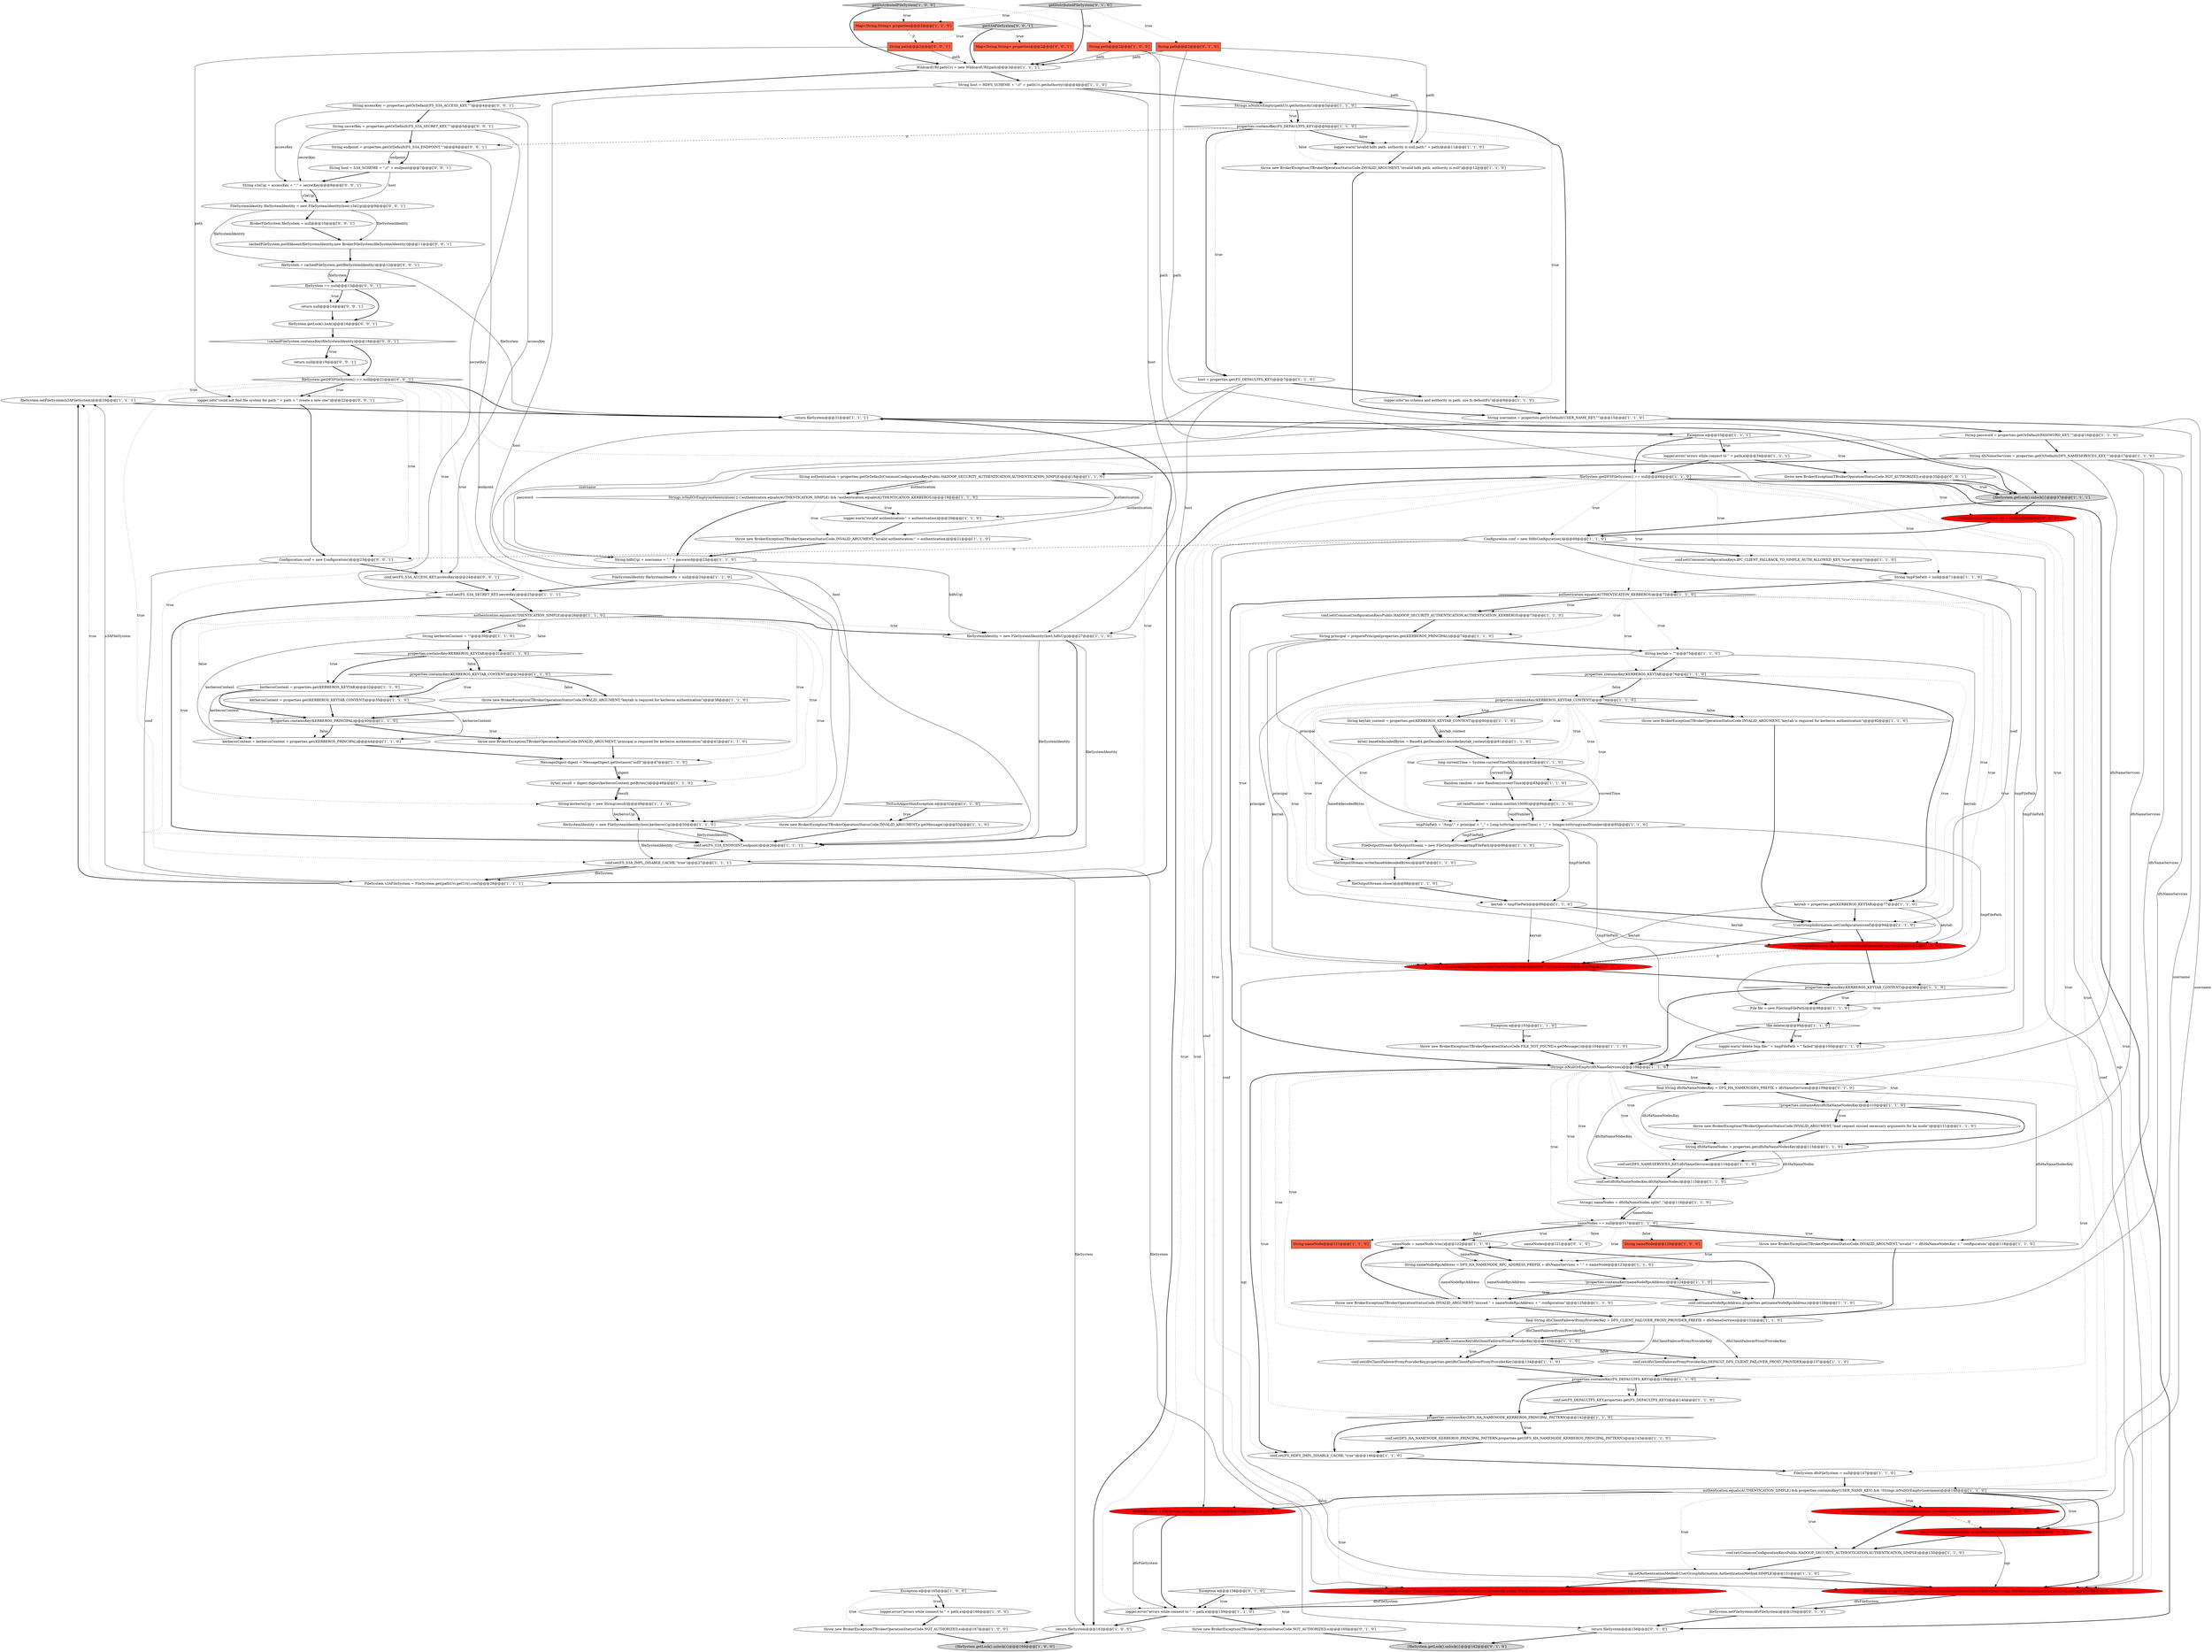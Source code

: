 digraph {
128 [style = filled, label = "String endpoint = properties.getOrDefault(FS_S3A_ENDPOINT,\"\")@@@6@@@['0', '0', '1']", fillcolor = white, shape = ellipse image = "AAA0AAABBB3BBB"];
2 [style = filled, label = "properties.containsKey(DFS_HA_NAMENODE_KERBEROS_PRINCIPAL_PATTERN)@@@142@@@['1', '1', '0']", fillcolor = white, shape = diamond image = "AAA0AAABBB1BBB"];
42 [style = filled, label = "getDistributedFileSystem['1', '0', '0']", fillcolor = lightgray, shape = diamond image = "AAA0AAABBB1BBB"];
88 [style = filled, label = "conf.set(dfsClientFailoverProxyProviderKey,properties.get(dfsClientFailoverProxyProviderKey))@@@134@@@['1', '1', '0']", fillcolor = white, shape = ellipse image = "AAA0AAABBB1BBB"];
14 [style = filled, label = "conf.set(dfsHaNameNodesKey,dfsHaNameNodes)@@@115@@@['1', '1', '0']", fillcolor = white, shape = ellipse image = "AAA0AAABBB1BBB"];
102 [style = filled, label = "fileSystem.setFileSystem(s3AFileSystem)@@@29@@@['1', '1', '1']", fillcolor = white, shape = ellipse image = "AAA0AAABBB1BBB"];
144 [style = filled, label = "String host = S3A_SCHEME + \"://\" + endpoint@@@7@@@['0', '0', '1']", fillcolor = white, shape = ellipse image = "AAA0AAABBB3BBB"];
60 [style = filled, label = "throw new BrokerException(TBrokerOperationStatusCode.INVALID_ARGUMENT,\"invalid authentication:\" + authentication)@@@21@@@['1', '1', '0']", fillcolor = white, shape = ellipse image = "AAA0AAABBB1BBB"];
47 [style = filled, label = "logger.error(\"errors while connect to \" + path,e)@@@159@@@['1', '1', '0']", fillcolor = white, shape = ellipse image = "AAA0AAABBB1BBB"];
75 [style = filled, label = "FileOutputStream fileOutputStream = new FileOutputStream(tmpFilePath)@@@86@@@['1', '1', '0']", fillcolor = white, shape = ellipse image = "AAA0AAABBB1BBB"];
73 [style = filled, label = "logger.warn(\"invalid hdfs path. authority is null,path:\" + path)@@@11@@@['1', '1', '0']", fillcolor = white, shape = ellipse image = "AAA0AAABBB1BBB"];
109 [style = filled, label = "FileSystemIdentity fileSystemIdentity = null@@@24@@@['1', '1', '0']", fillcolor = white, shape = ellipse image = "AAA0AAABBB1BBB"];
100 [style = filled, label = "UserGroupInformation ugi = UserGroupInformation.createRemoteUser(username)@@@148@@@['1', '0', '0']", fillcolor = red, shape = ellipse image = "AAA1AAABBB1BBB"];
134 [style = filled, label = "Map<String,String> properties@@@2@@@['0', '0', '1']", fillcolor = tomato, shape = box image = "AAA0AAABBB3BBB"];
71 [style = filled, label = "ugi.setAuthenticationMethod(UserGroupInformation.AuthenticationMethod.SIMPLE)@@@151@@@['1', '1', '0']", fillcolor = white, shape = ellipse image = "AAA0AAABBB1BBB"];
1 [style = filled, label = "conf.set(CommonConfigurationKeysPublic.HADOOP_SECURITY_AUTHENTICATION,AUTHENTICATION_SIMPLE)@@@150@@@['1', '1', '0']", fillcolor = white, shape = ellipse image = "AAA0AAABBB1BBB"];
16 [style = filled, label = "{fileSystem.getLock().unlock()}@@@37@@@['1', '1', '1']", fillcolor = lightgray, shape = ellipse image = "AAA0AAABBB1BBB"];
93 [style = filled, label = "String dfsHaNameNodes = properties.get(dfsHaNameNodesKey)@@@113@@@['1', '1', '0']", fillcolor = white, shape = ellipse image = "AAA0AAABBB1BBB"];
40 [style = filled, label = "nameNodes == null@@@117@@@['1', '1', '0']", fillcolor = white, shape = diamond image = "AAA0AAABBB1BBB"];
35 [style = filled, label = "conf.set(CommonConfigurationKeys.IPC_CLIENT_FALLBACK_TO_SIMPLE_AUTH_ALLOWED_KEY,\"true\")@@@70@@@['1', '1', '0']", fillcolor = white, shape = ellipse image = "AAA0AAABBB1BBB"];
140 [style = filled, label = "conf.set(FS_S3A_ACCESS_KEY,accessKey)@@@24@@@['0', '0', '1']", fillcolor = white, shape = ellipse image = "AAA0AAABBB3BBB"];
145 [style = filled, label = "FileSystemIdentity fileSystemIdentity = new FileSystemIdentity(host,s3aUgi)@@@9@@@['0', '0', '1']", fillcolor = white, shape = ellipse image = "AAA0AAABBB3BBB"];
122 [style = filled, label = "Exception e@@@158@@@['0', '1', '0']", fillcolor = white, shape = diamond image = "AAA0AAABBB2BBB"];
22 [style = filled, label = "kerberosContent = kerberosContent + properties.get(KERBEROS_PRINCIPAL)@@@44@@@['1', '1', '0']", fillcolor = white, shape = ellipse image = "AAA0AAABBB1BBB"];
105 [style = filled, label = "dfsFileSystem = ugi.doAs(new PrivilegedExceptionAction<FileSystem>(){@Override public FileSystem run(){return FileSystem.get(pathUri.getUri(),conf)}})@@@151@@@['1', '0', '0']", fillcolor = red, shape = ellipse image = "AAA1AAABBB1BBB"];
28 [style = filled, label = "conf.set(nameNodeRpcAddress,properties.get(nameNodeRpcAddress))@@@128@@@['1', '1', '0']", fillcolor = white, shape = ellipse image = "AAA0AAABBB1BBB"];
4 [style = filled, label = "keytab = properties.get(KERBEROS_KEYTAB)@@@77@@@['1', '1', '0']", fillcolor = white, shape = ellipse image = "AAA0AAABBB1BBB"];
120 [style = filled, label = "fileSystem.setFileSystem(dfsFileSystem)@@@154@@@['0', '1', '0']", fillcolor = white, shape = ellipse image = "AAA0AAABBB2BBB"];
94 [style = filled, label = "String dfsNameServices = properties.getOrDefault(DFS_NAMESERVICES_KEY,\"\")@@@17@@@['1', '1', '0']", fillcolor = white, shape = ellipse image = "AAA0AAABBB1BBB"];
66 [style = filled, label = "properties.containsKey(KERBEROS_KEYTAB_CONTENT)@@@96@@@['1', '1', '0']", fillcolor = white, shape = diamond image = "AAA0AAABBB1BBB"];
110 [style = filled, label = "byte(( base64decodedBytes = Base64.getDecoder().decode(keytab_content)@@@81@@@['1', '1', '0']", fillcolor = white, shape = ellipse image = "AAA0AAABBB1BBB"];
138 [style = filled, label = "return null@@@19@@@['0', '0', '1']", fillcolor = white, shape = ellipse image = "AAA0AAABBB3BBB"];
26 [style = filled, label = "nameNode = nameNode.trim()@@@122@@@['1', '1', '0']", fillcolor = white, shape = ellipse image = "AAA0AAABBB1BBB"];
27 [style = filled, label = "fileSystem.getDFSFileSystem() == null@@@66@@@['1', '1', '0']", fillcolor = white, shape = diamond image = "AAA0AAABBB1BBB"];
41 [style = filled, label = "MessageDigest digest = MessageDigest.getInstance(\"md5\")@@@47@@@['1', '1', '0']", fillcolor = white, shape = ellipse image = "AAA0AAABBB1BBB"];
55 [style = filled, label = "String hdfsUgi = username + \",\" + password@@@23@@@['1', '1', '0']", fillcolor = white, shape = ellipse image = "AAA0AAABBB1BBB"];
21 [style = filled, label = "String password = properties.getOrDefault(PASSWORD_KEY,\"\")@@@16@@@['1', '1', '0']", fillcolor = white, shape = ellipse image = "AAA0AAABBB1BBB"];
113 [style = filled, label = "String host = HDFS_SCHEME + \"://\" + pathUri.getAuthority()@@@4@@@['1', '1', '0']", fillcolor = white, shape = ellipse image = "AAA0AAABBB1BBB"];
106 [style = filled, label = "authentication.equals(AUTHENTICATION_SIMPLE) && properties.containsKey(USER_NAME_KEY) && !Strings.isNullOrEmpty(username)@@@148@@@['1', '1', '0']", fillcolor = white, shape = diamond image = "AAA0AAABBB1BBB"];
135 [style = filled, label = "String accessKey = properties.getOrDefault(FS_S3A_ACCESS_KEY,\"\")@@@4@@@['0', '0', '1']", fillcolor = white, shape = ellipse image = "AAA0AAABBB3BBB"];
53 [style = filled, label = "!file.delete()@@@99@@@['1', '1', '0']", fillcolor = white, shape = diamond image = "AAA0AAABBB1BBB"];
44 [style = filled, label = "String tmpFilePath = null@@@71@@@['1', '1', '0']", fillcolor = white, shape = ellipse image = "AAA0AAABBB1BBB"];
39 [style = filled, label = "properties.containsKey(FS_DEFAULTFS_KEY)@@@139@@@['1', '1', '0']", fillcolor = white, shape = diamond image = "AAA0AAABBB1BBB"];
101 [style = filled, label = "Random random = new Random(currentTime)@@@83@@@['1', '1', '0']", fillcolor = white, shape = ellipse image = "AAA0AAABBB1BBB"];
8 [style = filled, label = "NoSuchAlgorithmException e@@@52@@@['1', '1', '0']", fillcolor = white, shape = diamond image = "AAA0AAABBB1BBB"];
97 [style = filled, label = "String path@@@2@@@['1', '0', '0']", fillcolor = tomato, shape = box image = "AAA0AAABBB1BBB"];
51 [style = filled, label = "host = properties.get(FS_DEFAULTFS_KEY)@@@7@@@['1', '1', '0']", fillcolor = white, shape = ellipse image = "AAA0AAABBB1BBB"];
107 [style = filled, label = "File file = new File(tmpFilePath)@@@98@@@['1', '1', '0']", fillcolor = white, shape = ellipse image = "AAA0AAABBB1BBB"];
82 [style = filled, label = "String(( nameNodes = dfsHaNameNodes.split(\",\")@@@116@@@['1', '1', '0']", fillcolor = white, shape = ellipse image = "AAA0AAABBB1BBB"];
63 [style = filled, label = "FileSystem dfsFileSystem = null@@@147@@@['1', '1', '0']", fillcolor = white, shape = ellipse image = "AAA0AAABBB1BBB"];
141 [style = filled, label = "String path@@@2@@@['0', '0', '1']", fillcolor = tomato, shape = box image = "AAA0AAABBB3BBB"];
139 [style = filled, label = "logger.info(\"could not find file system for path \" + path + \" create a new one\")@@@22@@@['0', '0', '1']", fillcolor = white, shape = ellipse image = "AAA0AAABBB3BBB"];
30 [style = filled, label = "Exception e@@@33@@@['1', '1', '1']", fillcolor = white, shape = diamond image = "AAA0AAABBB1BBB"];
32 [style = filled, label = "String keytab_content = properties.get(KERBEROS_KEYTAB_CONTENT)@@@80@@@['1', '1', '0']", fillcolor = white, shape = ellipse image = "AAA0AAABBB1BBB"];
56 [style = filled, label = "tmpFilePath = \"/tmp/.\" + principal + \"_\" + Long.toString(currentTime) + \"_\" + Integer.toString(randNumber)@@@85@@@['1', '1', '0']", fillcolor = white, shape = ellipse image = "AAA0AAABBB1BBB"];
62 [style = filled, label = "byte(( result = digest.digest(kerberosContent.getBytes())@@@48@@@['1', '1', '0']", fillcolor = white, shape = ellipse image = "AAA0AAABBB1BBB"];
52 [style = filled, label = "throw new BrokerException(TBrokerOperationStatusCode.INVALID_ARGUMENT,\"invalid \" + dfsHaNameNodesKey + \" configuration\")@@@118@@@['1', '1', '0']", fillcolor = white, shape = ellipse image = "AAA0AAABBB1BBB"];
142 [style = filled, label = "throw new BrokerException(TBrokerOperationStatusCode.NOT_AUTHORIZED,e)@@@35@@@['0', '0', '1']", fillcolor = white, shape = ellipse image = "AAA0AAABBB3BBB"];
7 [style = filled, label = "final String dfsHaNameNodesKey = DFS_HA_NAMENODES_PREFIX + dfsNameServices@@@109@@@['1', '1', '0']", fillcolor = white, shape = ellipse image = "AAA0AAABBB1BBB"];
23 [style = filled, label = "throw new BrokerException(TBrokerOperationStatusCode.INVALID_ARGUMENT,\"keytab is required for kerberos authentication\")@@@38@@@['1', '1', '0']", fillcolor = white, shape = ellipse image = "AAA0AAABBB1BBB"];
6 [style = filled, label = "logger.warn(\"delete tmp file:\" + tmpFilePath + \" failed\")@@@100@@@['1', '1', '0']", fillcolor = white, shape = ellipse image = "AAA0AAABBB1BBB"];
108 [style = filled, label = "kerberosContent = properties.get(KERBEROS_KEYTAB_CONTENT)@@@35@@@['1', '1', '0']", fillcolor = white, shape = ellipse image = "AAA0AAABBB1BBB"];
114 [style = filled, label = "!properties.containsKey(nameNodeRpcAddress)@@@124@@@['1', '1', '0']", fillcolor = white, shape = diamond image = "AAA0AAABBB1BBB"];
143 [style = filled, label = "BrokerFileSystem fileSystem = null@@@10@@@['0', '0', '1']", fillcolor = white, shape = ellipse image = "AAA0AAABBB3BBB"];
43 [style = filled, label = "conf.set(FS_S3A_IMPL_DISABLE_CACHE,\"true\")@@@27@@@['1', '1', '1']", fillcolor = white, shape = ellipse image = "AAA0AAABBB1BBB"];
90 [style = filled, label = "throw new BrokerException(TBrokerOperationStatusCode.FILE_NOT_FOUND,e.getMessage())@@@104@@@['1', '1', '0']", fillcolor = white, shape = ellipse image = "AAA0AAABBB1BBB"];
137 [style = filled, label = "return null@@@14@@@['0', '0', '1']", fillcolor = white, shape = ellipse image = "AAA0AAABBB3BBB"];
5 [style = filled, label = "conf.set(DFS_NAMESERVICES_KEY,dfsNameServices)@@@114@@@['1', '1', '0']", fillcolor = white, shape = ellipse image = "AAA0AAABBB1BBB"];
95 [style = filled, label = "keytab = tmpFilePath@@@89@@@['1', '1', '0']", fillcolor = white, shape = ellipse image = "AAA0AAABBB1BBB"];
132 [style = filled, label = "fileSystem = cachedFileSystem.get(fileSystemIdentity)@@@12@@@['0', '0', '1']", fillcolor = white, shape = ellipse image = "AAA0AAABBB3BBB"];
112 [style = filled, label = "Map<String,String> properties@@@2@@@['1', '1', '0']", fillcolor = tomato, shape = box image = "AAA0AAABBB1BBB"];
86 [style = filled, label = "properties.containsKey(FS_DEFAULTFS_KEY)@@@6@@@['1', '1', '0']", fillcolor = white, shape = diamond image = "AAA0AAABBB1BBB"];
136 [style = filled, label = "String secretKey = properties.getOrDefault(FS_S3A_SECRET_KEY,\"\")@@@5@@@['0', '0', '1']", fillcolor = white, shape = ellipse image = "AAA0AAABBB3BBB"];
34 [style = filled, label = "String keytab = \"\"@@@75@@@['1', '1', '0']", fillcolor = white, shape = ellipse image = "AAA0AAABBB1BBB"];
20 [style = filled, label = "String nameNode@@@120@@@['1', '0', '0']", fillcolor = tomato, shape = box image = "AAA0AAABBB1BBB"];
111 [style = filled, label = "logger.warn(\"invalid authentication:\" + authentication)@@@20@@@['1', '1', '0']", fillcolor = white, shape = ellipse image = "AAA0AAABBB1BBB"];
85 [style = filled, label = "String principal = preparePrincipal(properties.get(KERBEROS_PRINCIPAL))@@@74@@@['1', '1', '0']", fillcolor = white, shape = ellipse image = "AAA0AAABBB1BBB"];
64 [style = filled, label = "properties.containsKey(dfsClientFailoverProxyProviderKey)@@@133@@@['1', '1', '0']", fillcolor = white, shape = diamond image = "AAA0AAABBB1BBB"];
9 [style = filled, label = "Exception e@@@103@@@['1', '1', '0']", fillcolor = white, shape = diamond image = "AAA0AAABBB1BBB"];
70 [style = filled, label = "conf.set(DFS_HA_NAMENODE_KERBEROS_PRINCIPAL_PATTERN,properties.get(DFS_HA_NAMENODE_KERBEROS_PRINCIPAL_PATTERN))@@@143@@@['1', '1', '0']", fillcolor = white, shape = ellipse image = "AAA0AAABBB1BBB"];
49 [style = filled, label = "conf.set(CommonConfigurationKeysPublic.HADOOP_SECURITY_AUTHENTICATION,AUTHENTICATION_KERBEROS)@@@73@@@['1', '1', '0']", fillcolor = white, shape = ellipse image = "AAA0AAABBB1BBB"];
57 [style = filled, label = "long currentTime = System.currentTimeMillis()@@@82@@@['1', '1', '0']", fillcolor = white, shape = ellipse image = "AAA0AAABBB1BBB"];
24 [style = filled, label = "Strings.isNullOrEmpty(authentication) || (!authentication.equals(AUTHENTICATION_SIMPLE) && !authentication.equals(AUTHENTICATION_KERBEROS))@@@19@@@['1', '1', '0']", fillcolor = white, shape = diamond image = "AAA0AAABBB1BBB"];
58 [style = filled, label = "Exception e@@@165@@@['1', '0', '0']", fillcolor = white, shape = diamond image = "AAA0AAABBB1BBB"];
125 [style = filled, label = "UserGroupInformation ugi = null@@@68@@@['0', '1', '0']", fillcolor = red, shape = ellipse image = "AAA1AAABBB2BBB"];
83 [style = filled, label = "throw new BrokerException(TBrokerOperationStatusCode.INVALID_ARGUMENT,\"missed \" + nameNodeRpcAddress + \" configuration\")@@@125@@@['1', '1', '0']", fillcolor = white, shape = ellipse image = "AAA0AAABBB1BBB"];
115 [style = filled, label = "throw new BrokerException(TBrokerOperationStatusCode.NOT_AUTHORIZED,e)@@@160@@@['0', '1', '0']", fillcolor = white, shape = ellipse image = "AAA0AAABBB2BBB"];
84 [style = filled, label = "logger.error(\"errors while connect to \" + path,e)@@@34@@@['1', '1', '1']", fillcolor = white, shape = ellipse image = "AAA0AAABBB1BBB"];
131 [style = filled, label = "Configuration conf = new Configuration()@@@23@@@['0', '0', '1']", fillcolor = white, shape = ellipse image = "AAA0AAABBB3BBB"];
10 [style = filled, label = "String authentication = properties.getOrDefault(CommonConfigurationKeysPublic.HADOOP_SECURITY_AUTHENTICATION,AUTHENTICATION_SIMPLE)@@@18@@@['1', '1', '0']", fillcolor = white, shape = ellipse image = "AAA0AAABBB1BBB"];
129 [style = filled, label = "String s3aUgi = accessKey + \",\" + secretKey@@@8@@@['0', '0', '1']", fillcolor = white, shape = ellipse image = "AAA0AAABBB3BBB"];
148 [style = filled, label = "getS3AFileSystem['0', '0', '1']", fillcolor = lightgray, shape = diamond image = "AAA0AAABBB3BBB"];
54 [style = filled, label = "!properties.containsKey(KERBEROS_PRINCIPAL)@@@40@@@['1', '1', '0']", fillcolor = white, shape = diamond image = "AAA0AAABBB1BBB"];
77 [style = filled, label = "properties.containsKey(KERBEROS_KEYTAB_CONTENT)@@@34@@@['1', '1', '0']", fillcolor = white, shape = diamond image = "AAA0AAABBB1BBB"];
81 [style = filled, label = "FileSystem s3AFileSystem = FileSystem.get(pathUri.getUri(),conf)@@@28@@@['1', '1', '1']", fillcolor = white, shape = ellipse image = "AAA0AAABBB1BBB"];
29 [style = filled, label = "return fileSystem@@@163@@@['1', '0', '0']", fillcolor = white, shape = ellipse image = "AAA0AAABBB1BBB"];
87 [style = filled, label = "throw new BrokerException(TBrokerOperationStatusCode.INVALID_ARGUMENT,e.getMessage())@@@53@@@['1', '1', '0']", fillcolor = white, shape = ellipse image = "AAA0AAABBB1BBB"];
124 [style = filled, label = "getDistributedFileSystem['0', '1', '0']", fillcolor = lightgray, shape = diamond image = "AAA0AAABBB2BBB"];
36 [style = filled, label = "authentication.equals(AUTHENTICATION_SIMPLE)@@@26@@@['1', '1', '0']", fillcolor = white, shape = diamond image = "AAA0AAABBB1BBB"];
133 [style = filled, label = "fileSystem.getLock().lock()@@@16@@@['0', '0', '1']", fillcolor = white, shape = ellipse image = "AAA0AAABBB3BBB"];
72 [style = filled, label = "Configuration conf = new HdfsConfiguration()@@@69@@@['1', '1', '0']", fillcolor = white, shape = ellipse image = "AAA0AAABBB1BBB"];
92 [style = filled, label = "throw new BrokerException(TBrokerOperationStatusCode.INVALID_ARGUMENT,\"keytab is required for kerberos authentication\")@@@92@@@['1', '1', '0']", fillcolor = white, shape = ellipse image = "AAA0AAABBB1BBB"];
91 [style = filled, label = "properties.containsKey(KERBEROS_KEYTAB)@@@31@@@['1', '1', '0']", fillcolor = white, shape = diamond image = "AAA0AAABBB1BBB"];
33 [style = filled, label = "String kerberosUgi = new String(result)@@@49@@@['1', '1', '0']", fillcolor = white, shape = ellipse image = "AAA0AAABBB1BBB"];
74 [style = filled, label = "fileSystemIdentity = new FileSystemIdentity(host,hdfsUgi)@@@27@@@['1', '1', '0']", fillcolor = white, shape = ellipse image = "AAA0AAABBB1BBB"];
61 [style = filled, label = "conf.set(FS_DEFAULTFS_KEY,properties.get(FS_DEFAULTFS_KEY))@@@140@@@['1', '1', '0']", fillcolor = white, shape = ellipse image = "AAA0AAABBB1BBB"];
104 [style = filled, label = "throw new BrokerException(TBrokerOperationStatusCode.INVALID_ARGUMENT,\"load request missed necessary arguments for ha mode\")@@@111@@@['1', '1', '0']", fillcolor = white, shape = ellipse image = "AAA0AAABBB1BBB"];
123 [style = filled, label = "dfsFileSystem = ugi != null? ugi.doAs((PrivilegedExceptionAction<FileSystem>)null): FileSystem.get(pathUri.getUri(),conf)@@@153@@@['0', '1', '0']", fillcolor = red, shape = ellipse image = "AAA1AAABBB2BBB"];
0 [style = filled, label = "UserGroupInformation.setConfiguration(conf)@@@94@@@['1', '1', '0']", fillcolor = white, shape = ellipse image = "AAA0AAABBB1BBB"];
69 [style = filled, label = "!Strings.isNullOrEmpty(dfsNameServices)@@@108@@@['1', '1', '0']", fillcolor = white, shape = diamond image = "AAA0AAABBB1BBB"];
78 [style = filled, label = "throw new BrokerException(TBrokerOperationStatusCode.INVALID_ARGUMENT,\"principal is required for kerberos authentication\")@@@41@@@['1', '1', '0']", fillcolor = white, shape = ellipse image = "AAA0AAABBB1BBB"];
119 [style = filled, label = "return fileSystem@@@156@@@['0', '1', '0']", fillcolor = white, shape = ellipse image = "AAA0AAABBB2BBB"];
76 [style = filled, label = "conf.set(FS_S3A_SECRET_KEY,secretKey)@@@25@@@['1', '1', '1']", fillcolor = white, shape = ellipse image = "AAA0AAABBB1BBB"];
103 [style = filled, label = "{fileSystem.getLock().unlock()}@@@169@@@['1', '0', '0']", fillcolor = lightgray, shape = ellipse image = "AAA0AAABBB1BBB"];
59 [style = filled, label = "conf.set(FS_HDFS_IMPL_DISABLE_CACHE,\"true\")@@@146@@@['1', '1', '0']", fillcolor = white, shape = ellipse image = "AAA0AAABBB1BBB"];
25 [style = filled, label = "properties.containsKey(KERBEROS_KEYTAB_CONTENT)@@@79@@@['1', '1', '0']", fillcolor = white, shape = diamond image = "AAA0AAABBB1BBB"];
147 [style = filled, label = "fileSystem == null@@@13@@@['0', '0', '1']", fillcolor = white, shape = diamond image = "AAA0AAABBB3BBB"];
67 [style = filled, label = "int randNumber = random.nextInt(10000)@@@84@@@['1', '1', '0']", fillcolor = white, shape = ellipse image = "AAA0AAABBB1BBB"];
17 [style = filled, label = "!properties.containsKey(dfsHaNameNodesKey)@@@110@@@['1', '1', '0']", fillcolor = white, shape = diamond image = "AAA0AAABBB1BBB"];
96 [style = filled, label = "String nameNode@@@121@@@['1', '1', '0']", fillcolor = tomato, shape = box image = "AAA0AAABBB1BBB"];
127 [style = filled, label = "!cachedFileSystem.containsKey(fileSystemIdentity)@@@18@@@['0', '0', '1']", fillcolor = white, shape = diamond image = "AAA0AAABBB3BBB"];
126 [style = filled, label = "ugi = UserGroupInformation.createRemoteUser(username)@@@149@@@['0', '1', '0']", fillcolor = red, shape = ellipse image = "AAA1AAABBB2BBB"];
46 [style = filled, label = "String nameNodeRpcAddress = DFS_HA_NAMENODE_RPC_ADDRESS_PREFIX + dfsNameServices + \".\" + nameNode@@@123@@@['1', '1', '0']", fillcolor = white, shape = ellipse image = "AAA0AAABBB1BBB"];
13 [style = filled, label = "String kerberosContent = \"\"@@@30@@@['1', '1', '0']", fillcolor = white, shape = ellipse image = "AAA0AAABBB1BBB"];
130 [style = filled, label = "fileSystem.getDFSFileSystem() == null@@@21@@@['0', '0', '1']", fillcolor = white, shape = diamond image = "AAA0AAABBB3BBB"];
68 [style = filled, label = "conf.set(FS_S3A_ENDPOINT,endpoint)@@@26@@@['1', '1', '1']", fillcolor = white, shape = ellipse image = "AAA0AAABBB1BBB"];
121 [style = filled, label = "String path@@@2@@@['0', '1', '0']", fillcolor = tomato, shape = box image = "AAA0AAABBB2BBB"];
31 [style = filled, label = "throw new BrokerException(TBrokerOperationStatusCode.INVALID_ARGUMENT,\"invalid hdfs path. authority is null\")@@@12@@@['1', '1', '0']", fillcolor = white, shape = ellipse image = "AAA0AAABBB1BBB"];
18 [style = filled, label = "kerberosContent = properties.get(KERBEROS_KEYTAB)@@@32@@@['1', '1', '0']", fillcolor = white, shape = ellipse image = "AAA0AAABBB1BBB"];
48 [style = filled, label = "fileSystemIdentity = new FileSystemIdentity(host,kerberosUgi)@@@50@@@['1', '1', '0']", fillcolor = white, shape = ellipse image = "AAA0AAABBB1BBB"];
12 [style = filled, label = "final String dfsClientFailoverProxyProviderKey = DFS_CLIENT_FAILOVER_PROXY_PROVIDER_PREFIX + dfsNameServices@@@132@@@['1', '1', '0']", fillcolor = white, shape = ellipse image = "AAA0AAABBB1BBB"];
98 [style = filled, label = "throw new BrokerException(TBrokerOperationStatusCode.NOT_AUTHORIZED,e)@@@167@@@['1', '0', '0']", fillcolor = white, shape = ellipse image = "AAA0AAABBB1BBB"];
3 [style = filled, label = "fileOutputStream.write(base64decodedBytes)@@@87@@@['1', '1', '0']", fillcolor = white, shape = ellipse image = "AAA0AAABBB1BBB"];
37 [style = filled, label = "UserGroupInformation.loginUserFromKeytab(principal,keytab)@@@94@@@['1', '0', '0']", fillcolor = red, shape = ellipse image = "AAA1AAABBB1BBB"];
65 [style = filled, label = "dfsFileSystem = FileSystem.get(pathUri.getUri(),conf)@@@159@@@['1', '0', '0']", fillcolor = red, shape = ellipse image = "AAA1AAABBB1BBB"];
118 [style = filled, label = "nameNodes@@@121@@@['0', '1', '0']", fillcolor = white, shape = ellipse image = "AAA0AAABBB2BBB"];
11 [style = filled, label = "return fileSystem@@@31@@@['1', '1', '1']", fillcolor = white, shape = ellipse image = "AAA0AAABBB1BBB"];
116 [style = filled, label = "ugi = UserGroupInformation.loginUserFromKeytabAndReturnUGI(principal,keytab)@@@95@@@['0', '1', '0']", fillcolor = red, shape = ellipse image = "AAA1AAABBB2BBB"];
117 [style = filled, label = "{fileSystem.getLock().unlock()}@@@162@@@['0', '1', '0']", fillcolor = lightgray, shape = ellipse image = "AAA0AAABBB2BBB"];
15 [style = filled, label = "logger.info(\"no schema and authority in path. use fs.defaultFs\")@@@8@@@['1', '1', '0']", fillcolor = white, shape = ellipse image = "AAA0AAABBB1BBB"];
89 [style = filled, label = "WildcardURI pathUri = new WildcardURI(path)@@@3@@@['1', '1', '1']", fillcolor = white, shape = ellipse image = "AAA0AAABBB1BBB"];
146 [style = filled, label = "cachedFileSystem.putIfAbsent(fileSystemIdentity,new BrokerFileSystem(fileSystemIdentity))@@@11@@@['0', '0', '1']", fillcolor = white, shape = ellipse image = "AAA0AAABBB3BBB"];
50 [style = filled, label = "authentication.equals(AUTHENTICATION_KERBEROS)@@@72@@@['1', '1', '0']", fillcolor = white, shape = diamond image = "AAA0AAABBB1BBB"];
99 [style = filled, label = "conf.set(dfsClientFailoverProxyProviderKey,DEFAULT_DFS_CLIENT_FAILOVER_PROXY_PROVIDER)@@@137@@@['1', '1', '0']", fillcolor = white, shape = ellipse image = "AAA0AAABBB1BBB"];
45 [style = filled, label = "Strings.isNullOrEmpty(pathUri.getAuthority())@@@5@@@['1', '1', '0']", fillcolor = white, shape = diamond image = "AAA0AAABBB1BBB"];
80 [style = filled, label = "logger.error(\"errors while connect to \" + path,e)@@@166@@@['1', '0', '0']", fillcolor = white, shape = ellipse image = "AAA0AAABBB1BBB"];
19 [style = filled, label = "fileOutputStream.close()@@@88@@@['1', '1', '0']", fillcolor = white, shape = ellipse image = "AAA0AAABBB1BBB"];
79 [style = filled, label = "String username = properties.getOrDefault(USER_NAME_KEY,\"\")@@@15@@@['1', '1', '0']", fillcolor = white, shape = ellipse image = "AAA0AAABBB1BBB"];
38 [style = filled, label = "properties.containsKey(KERBEROS_KEYTAB)@@@76@@@['1', '1', '0']", fillcolor = white, shape = diamond image = "AAA0AAABBB1BBB"];
100->126 [style = dashed, label="0"];
130->131 [style = dotted, label="true"];
68->43 [style = bold, label=""];
10->24 [style = bold, label=""];
62->33 [style = solid, label="result"];
120->119 [style = bold, label=""];
106->65 [style = dotted, label="false"];
136->76 [style = solid, label="secretKey"];
40->20 [style = dotted, label="false"];
86->51 [style = bold, label=""];
46->83 [style = solid, label="nameNodeRpcAddress"];
123->120 [style = solid, label="dfsFileSystem"];
109->76 [style = bold, label=""];
82->40 [style = solid, label="nameNodes"];
72->65 [style = solid, label="conf"];
116->123 [style = solid, label="ugi"];
136->129 [style = solid, label="secretKey"];
111->60 [style = bold, label=""];
130->139 [style = bold, label=""];
33->48 [style = bold, label=""];
81->102 [style = bold, label=""];
121->89 [style = solid, label="path"];
27->35 [style = dotted, label="true"];
64->88 [style = bold, label=""];
27->72 [style = dotted, label="true"];
79->55 [style = solid, label="username"];
30->84 [style = bold, label=""];
26->46 [style = bold, label=""];
16->125 [style = bold, label=""];
8->87 [style = dotted, label="true"];
107->53 [style = bold, label=""];
40->52 [style = bold, label=""];
25->57 [style = dotted, label="true"];
22->41 [style = bold, label=""];
79->100 [style = solid, label="username"];
69->59 [style = bold, label=""];
147->133 [style = bold, label=""];
74->43 [style = solid, label="fileSystemIdentity"];
69->2 [style = dotted, label="true"];
50->49 [style = bold, label=""];
25->75 [style = dotted, label="true"];
66->69 [style = bold, label=""];
56->6 [style = solid, label="tmpFilePath"];
12->99 [style = solid, label="dfsClientFailoverProxyProviderKey"];
45->86 [style = bold, label=""];
50->116 [style = dotted, label="true"];
114->83 [style = bold, label=""];
145->143 [style = bold, label=""];
59->63 [style = bold, label=""];
50->34 [style = dotted, label="true"];
21->55 [style = solid, label="password"];
56->75 [style = bold, label=""];
61->2 [style = bold, label=""];
48->43 [style = solid, label="fileSystemIdentity"];
91->18 [style = dotted, label="true"];
50->49 [style = dotted, label="true"];
54->22 [style = dotted, label="false"];
7->17 [style = bold, label=""];
141->139 [style = solid, label="path"];
86->73 [style = dotted, label="false"];
63->106 [style = bold, label=""];
81->11 [style = bold, label=""];
65->47 [style = solid, label="dfsFileSystem"];
32->110 [style = bold, label=""];
148->89 [style = bold, label=""];
98->103 [style = bold, label=""];
36->62 [style = dotted, label="true"];
36->13 [style = bold, label=""];
147->137 [style = bold, label=""];
42->112 [style = dotted, label="true"];
17->104 [style = dotted, label="true"];
126->1 [style = bold, label=""];
39->2 [style = bold, label=""];
140->76 [style = bold, label=""];
66->53 [style = dotted, label="true"];
130->140 [style = dotted, label="true"];
97->73 [style = solid, label="path"];
105->47 [style = bold, label=""];
58->80 [style = dotted, label="true"];
26->46 [style = solid, label="nameNode"];
114->83 [style = dotted, label="true"];
43->119 [style = solid, label="fileSystem"];
25->32 [style = bold, label=""];
79->126 [style = solid, label="username"];
24->111 [style = bold, label=""];
72->123 [style = solid, label="conf"];
93->14 [style = solid, label="dfsHaNameNodes"];
32->110 [style = solid, label="keytab_content"];
114->28 [style = bold, label=""];
81->102 [style = dotted, label="true"];
127->130 [style = bold, label=""];
131->81 [style = solid, label="conf"];
77->108 [style = dotted, label="true"];
84->142 [style = bold, label=""];
73->31 [style = bold, label=""];
51->15 [style = bold, label=""];
18->54 [style = bold, label=""];
86->31 [style = dotted, label="false"];
87->68 [style = bold, label=""];
7->14 [style = solid, label="dfsHaNameNodesKey"];
91->77 [style = bold, label=""];
69->40 [style = dotted, label="true"];
77->23 [style = dotted, label="false"];
129->145 [style = solid, label="s3aUgi"];
86->128 [style = dashed, label="0"];
122->47 [style = bold, label=""];
27->47 [style = dotted, label="true"];
119->117 [style = bold, label=""];
76->68 [style = bold, label=""];
110->3 [style = solid, label="base64decodedBytes"];
121->16 [style = solid, label="path"];
43->81 [style = bold, label=""];
130->68 [style = dotted, label="true"];
145->132 [style = solid, label="fileSystemIdentity"];
6->69 [style = bold, label=""];
56->95 [style = solid, label="tmpFilePath"];
135->129 [style = solid, label="accessKey"];
40->46 [style = dotted, label="true"];
78->41 [style = bold, label=""];
36->13 [style = dotted, label="false"];
112->141 [style = dashed, label="0"];
94->10 [style = bold, label=""];
3->19 [style = bold, label=""];
89->113 [style = bold, label=""];
143->146 [style = bold, label=""];
133->127 [style = bold, label=""];
40->26 [style = bold, label=""];
135->140 [style = solid, label="accessKey"];
105->47 [style = solid, label="dfsFileSystem"];
38->25 [style = dotted, label="false"];
27->119 [style = bold, label=""];
40->96 [style = dotted, label="false"];
72->35 [style = bold, label=""];
25->32 [style = dotted, label="true"];
142->16 [style = bold, label=""];
12->88 [style = solid, label="dfsClientFailoverProxyProviderKey"];
50->69 [style = bold, label=""];
35->44 [style = bold, label=""];
130->76 [style = dotted, label="true"];
48->68 [style = solid, label="fileSystemIdentity"];
83->12 [style = bold, label=""];
30->27 [style = bold, label=""];
50->66 [style = dotted, label="true"];
146->132 [style = bold, label=""];
24->60 [style = dotted, label="true"];
115->117 [style = bold, label=""];
27->123 [style = dotted, label="true"];
25->92 [style = bold, label=""];
67->56 [style = bold, label=""];
113->45 [style = bold, label=""];
83->26 [style = bold, label=""];
92->0 [style = bold, label=""];
57->56 [style = solid, label="currentTime"];
95->116 [style = solid, label="keytab"];
38->25 [style = bold, label=""];
125->123 [style = solid, label="ugi"];
108->54 [style = bold, label=""];
66->107 [style = dotted, label="true"];
85->37 [style = solid, label="principal"];
130->139 [style = dotted, label="true"];
113->74 [style = solid, label="host"];
25->101 [style = dotted, label="true"];
104->93 [style = bold, label=""];
58->98 [style = dotted, label="true"];
69->12 [style = dotted, label="true"];
27->63 [style = dotted, label="true"];
114->28 [style = dotted, label="false"];
27->125 [style = dotted, label="true"];
24->111 [style = dotted, label="true"];
123->120 [style = bold, label=""];
127->138 [style = dotted, label="true"];
125->72 [style = bold, label=""];
37->66 [style = bold, label=""];
86->51 [style = dotted, label="true"];
15->79 [style = bold, label=""];
137->133 [style = bold, label=""];
124->89 [style = bold, label=""];
75->3 [style = bold, label=""];
102->11 [style = bold, label=""];
106->100 [style = bold, label=""];
48->68 [style = bold, label=""];
19->95 [style = bold, label=""];
45->79 [style = bold, label=""];
148->141 [style = dotted, label="true"];
41->62 [style = bold, label=""];
42->89 [style = bold, label=""];
36->33 [style = dotted, label="true"];
147->137 [style = dotted, label="true"];
106->123 [style = bold, label=""];
34->37 [style = solid, label="keytab"];
18->22 [style = solid, label="kerberosContent"];
77->23 [style = bold, label=""];
33->48 [style = solid, label="kerberosUgi"];
44->6 [style = solid, label="tmpFilePath"];
64->99 [style = bold, label=""];
34->116 [style = solid, label="keytab"];
46->114 [style = bold, label=""];
25->67 [style = dotted, label="true"];
116->66 [style = bold, label=""];
36->74 [style = bold, label=""];
128->68 [style = solid, label="endpoint"];
25->56 [style = dotted, label="true"];
12->64 [style = bold, label=""];
106->100 [style = dotted, label="true"];
139->131 [style = bold, label=""];
27->69 [style = dotted, label="true"];
53->69 [style = bold, label=""];
65->47 [style = bold, label=""];
69->7 [style = dotted, label="true"];
79->21 [style = bold, label=""];
27->44 [style = dotted, label="true"];
80->98 [style = bold, label=""];
85->34 [style = bold, label=""];
145->146 [style = solid, label="fileSystemIdentity"];
144->129 [style = bold, label=""];
10->60 [style = solid, label="authentication"];
40->118 [style = dotted, label="false"];
47->115 [style = bold, label=""];
91->77 [style = dotted, label="false"];
16->72 [style = bold, label=""];
64->99 [style = dotted, label="false"];
0->116 [style = bold, label=""];
100->1 [style = bold, label=""];
71->123 [style = bold, label=""];
37->116 [style = dashed, label="0"];
54->78 [style = bold, label=""];
17->93 [style = bold, label=""];
144->145 [style = solid, label="host"];
9->90 [style = bold, label=""];
72->131 [style = dashed, label="0"];
11->16 [style = bold, label=""];
89->135 [style = bold, label=""];
67->56 [style = solid, label="randNumber"];
55->74 [style = solid, label="hdfsUgi"];
130->43 [style = dotted, label="true"];
24->55 [style = bold, label=""];
69->7 [style = bold, label=""];
128->144 [style = solid, label="endpoint"];
44->50 [style = bold, label=""];
31->79 [style = bold, label=""];
38->4 [style = dotted, label="true"];
27->16 [style = bold, label=""];
84->27 [style = bold, label=""];
94->7 [style = solid, label="dfsNameServices"];
4->0 [style = bold, label=""];
56->75 [style = solid, label="tmpFilePath"];
56->107 [style = solid, label="tmpFilePath"];
49->85 [style = bold, label=""];
108->22 [style = solid, label="kerberosContent"];
135->136 [style = bold, label=""];
121->73 [style = solid, label="path"];
55->109 [style = bold, label=""];
124->121 [style = dotted, label="true"];
27->29 [style = bold, label=""];
128->144 [style = bold, label=""];
25->92 [style = dotted, label="false"];
12->64 [style = solid, label="dfsClientFailoverProxyProviderKey"];
23->54 [style = bold, label=""];
30->84 [style = dotted, label="true"];
27->106 [style = dotted, label="true"];
122->115 [style = dotted, label="true"];
53->6 [style = dotted, label="true"];
28->12 [style = bold, label=""];
54->22 [style = bold, label=""];
69->93 [style = dotted, label="true"];
69->64 [style = dotted, label="true"];
106->105 [style = dotted, label="true"];
85->116 [style = solid, label="principal"];
74->68 [style = bold, label=""];
132->11 [style = solid, label="fileSystem"];
27->50 [style = dotted, label="true"];
27->59 [style = dotted, label="true"];
124->112 [style = dotted, label="true"];
90->69 [style = bold, label=""];
10->24 [style = solid, label="authentication"];
76->36 [style = bold, label=""];
91->18 [style = bold, label=""];
0->37 [style = bold, label=""];
86->15 [style = dotted, label="true"];
2->70 [style = bold, label=""];
7->52 [style = solid, label="dfsHaNameNodesKey"];
69->82 [style = dotted, label="true"];
1->71 [style = bold, label=""];
5->14 [style = bold, label=""];
41->62 [style = solid, label="digest"];
46->28 [style = solid, label="nameNodeRpcAddress"];
4->116 [style = solid, label="keytab"];
25->95 [style = dotted, label="true"];
72->105 [style = solid, label="conf"];
106->126 [style = bold, label=""];
72->0 [style = solid, label="conf"];
50->38 [style = dotted, label="true"];
69->39 [style = dotted, label="true"];
53->6 [style = bold, label=""];
13->22 [style = solid, label="kerberosContent"];
64->88 [style = dotted, label="true"];
81->102 [style = solid, label="s3AFileSystem"];
43->29 [style = solid, label="fileSystem"];
21->94 [style = bold, label=""];
50->85 [style = dotted, label="true"];
40->114 [style = dotted, label="true"];
95->37 [style = solid, label="keytab"];
86->73 [style = bold, label=""];
66->107 [style = bold, label=""];
39->61 [style = bold, label=""];
38->4 [style = bold, label=""];
113->48 [style = solid, label="host"];
10->111 [style = solid, label="authentication"];
57->101 [style = solid, label="currentTime"];
30->142 [style = dotted, label="true"];
7->93 [style = solid, label="dfsHaNameNodesKey"];
138->130 [style = bold, label=""];
36->48 [style = dotted, label="true"];
101->67 [style = bold, label=""];
130->11 [style = bold, label=""];
69->5 [style = dotted, label="true"];
2->59 [style = bold, label=""];
57->101 [style = bold, label=""];
25->19 [style = dotted, label="true"];
36->74 [style = dotted, label="true"];
106->65 [style = bold, label=""];
50->37 [style = dotted, label="true"];
40->26 [style = dotted, label="true"];
106->1 [style = dotted, label="true"];
51->74 [style = solid, label="host"];
148->134 [style = dotted, label="true"];
40->52 [style = dotted, label="true"];
74->68 [style = solid, label="fileSystemIdentity"];
60->55 [style = bold, label=""];
4->37 [style = solid, label="keytab"];
52->12 [style = bold, label=""];
70->59 [style = bold, label=""];
58->80 [style = bold, label=""];
39->61 [style = dotted, label="true"];
132->147 [style = solid, label="fileSystem"];
62->33 [style = bold, label=""];
34->38 [style = bold, label=""];
71->105 [style = bold, label=""];
136->128 [style = bold, label=""];
11->30 [style = bold, label=""];
99->39 [style = bold, label=""];
2->70 [style = dotted, label="true"];
122->47 [style = dotted, label="true"];
88->39 [style = bold, label=""];
43->81 [style = solid, label="fileSystem"];
8->87 [style = bold, label=""];
69->17 [style = dotted, label="true"];
25->110 [style = dotted, label="true"];
13->91 [style = bold, label=""];
28->26 [style = bold, label=""];
94->5 [style = solid, label="dfsNameServices"];
129->145 [style = bold, label=""];
17->104 [style = bold, label=""];
54->78 [style = dotted, label="true"];
42->97 [style = dotted, label="true"];
47->29 [style = bold, label=""];
127->138 [style = bold, label=""];
130->102 [style = dotted, label="true"];
85->56 [style = solid, label="principal"];
97->16 [style = solid, label="path"];
95->0 [style = bold, label=""];
77->108 [style = bold, label=""];
45->86 [style = dotted, label="true"];
94->12 [style = solid, label="dfsNameServices"];
94->46 [style = solid, label="dfsNameServices"];
9->90 [style = dotted, label="true"];
82->40 [style = bold, label=""];
132->147 [style = bold, label=""];
36->41 [style = dotted, label="true"];
131->140 [style = bold, label=""];
27->16 [style = dotted, label="true"];
51->48 [style = solid, label="host"];
126->123 [style = solid, label="ugi"];
44->107 [style = solid, label="tmpFilePath"];
130->81 [style = dotted, label="true"];
14->82 [style = bold, label=""];
50->0 [style = dotted, label="true"];
110->57 [style = bold, label=""];
29->103 [style = bold, label=""];
27->120 [style = dotted, label="true"];
36->91 [style = dotted, label="false"];
106->126 [style = dotted, label="true"];
97->89 [style = solid, label="path"];
93->5 [style = bold, label=""];
36->54 [style = dotted, label="false"];
141->89 [style = solid, label="path"];
25->3 [style = dotted, label="true"];
69->14 [style = dotted, label="true"];
106->71 [style = dotted, label="true"];
}
